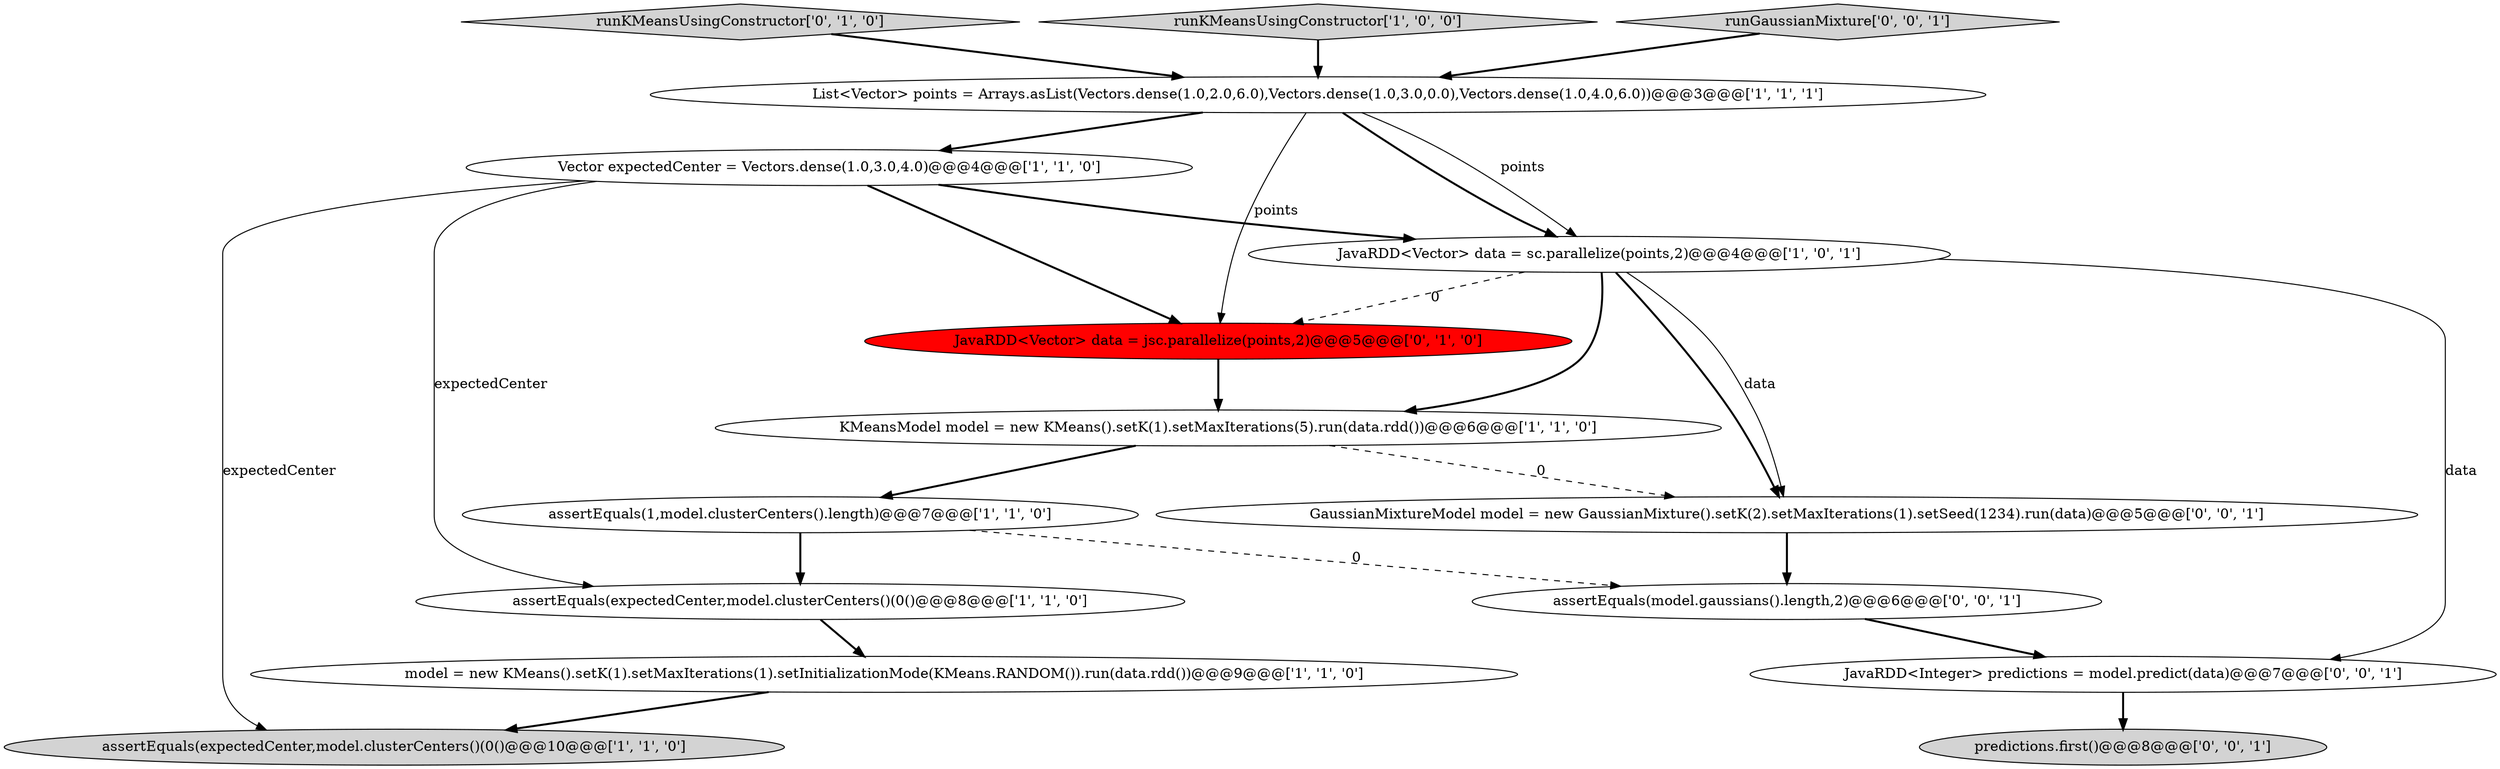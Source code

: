 digraph {
11 [style = filled, label = "predictions.first()@@@8@@@['0', '0', '1']", fillcolor = lightgray, shape = ellipse image = "AAA0AAABBB3BBB"];
12 [style = filled, label = "GaussianMixtureModel model = new GaussianMixture().setK(2).setMaxIterations(1).setSeed(1234).run(data)@@@5@@@['0', '0', '1']", fillcolor = white, shape = ellipse image = "AAA0AAABBB3BBB"];
9 [style = filled, label = "runKMeansUsingConstructor['0', '1', '0']", fillcolor = lightgray, shape = diamond image = "AAA0AAABBB2BBB"];
5 [style = filled, label = "assertEquals(expectedCenter,model.clusterCenters()(0()@@@8@@@['1', '1', '0']", fillcolor = white, shape = ellipse image = "AAA0AAABBB1BBB"];
7 [style = filled, label = "model = new KMeans().setK(1).setMaxIterations(1).setInitializationMode(KMeans.RANDOM()).run(data.rdd())@@@9@@@['1', '1', '0']", fillcolor = white, shape = ellipse image = "AAA0AAABBB1BBB"];
15 [style = filled, label = "JavaRDD<Integer> predictions = model.predict(data)@@@7@@@['0', '0', '1']", fillcolor = white, shape = ellipse image = "AAA0AAABBB3BBB"];
2 [style = filled, label = "Vector expectedCenter = Vectors.dense(1.0,3.0,4.0)@@@4@@@['1', '1', '0']", fillcolor = white, shape = ellipse image = "AAA0AAABBB1BBB"];
1 [style = filled, label = "runKMeansUsingConstructor['1', '0', '0']", fillcolor = lightgray, shape = diamond image = "AAA0AAABBB1BBB"];
8 [style = filled, label = "assertEquals(1,model.clusterCenters().length)@@@7@@@['1', '1', '0']", fillcolor = white, shape = ellipse image = "AAA0AAABBB1BBB"];
13 [style = filled, label = "assertEquals(model.gaussians().length,2)@@@6@@@['0', '0', '1']", fillcolor = white, shape = ellipse image = "AAA0AAABBB3BBB"];
14 [style = filled, label = "runGaussianMixture['0', '0', '1']", fillcolor = lightgray, shape = diamond image = "AAA0AAABBB3BBB"];
10 [style = filled, label = "JavaRDD<Vector> data = jsc.parallelize(points,2)@@@5@@@['0', '1', '0']", fillcolor = red, shape = ellipse image = "AAA1AAABBB2BBB"];
6 [style = filled, label = "List<Vector> points = Arrays.asList(Vectors.dense(1.0,2.0,6.0),Vectors.dense(1.0,3.0,0.0),Vectors.dense(1.0,4.0,6.0))@@@3@@@['1', '1', '1']", fillcolor = white, shape = ellipse image = "AAA0AAABBB1BBB"];
4 [style = filled, label = "KMeansModel model = new KMeans().setK(1).setMaxIterations(5).run(data.rdd())@@@6@@@['1', '1', '0']", fillcolor = white, shape = ellipse image = "AAA0AAABBB1BBB"];
3 [style = filled, label = "JavaRDD<Vector> data = sc.parallelize(points,2)@@@4@@@['1', '0', '1']", fillcolor = white, shape = ellipse image = "AAA0AAABBB1BBB"];
0 [style = filled, label = "assertEquals(expectedCenter,model.clusterCenters()(0()@@@10@@@['1', '1', '0']", fillcolor = lightgray, shape = ellipse image = "AAA0AAABBB1BBB"];
6->3 [style = bold, label=""];
6->10 [style = solid, label="points"];
3->15 [style = solid, label="data"];
2->3 [style = bold, label=""];
7->0 [style = bold, label=""];
2->5 [style = solid, label="expectedCenter"];
2->0 [style = solid, label="expectedCenter"];
3->12 [style = bold, label=""];
2->10 [style = bold, label=""];
3->4 [style = bold, label=""];
6->3 [style = solid, label="points"];
9->6 [style = bold, label=""];
4->12 [style = dashed, label="0"];
8->13 [style = dashed, label="0"];
6->2 [style = bold, label=""];
12->13 [style = bold, label=""];
1->6 [style = bold, label=""];
15->11 [style = bold, label=""];
8->5 [style = bold, label=""];
3->12 [style = solid, label="data"];
10->4 [style = bold, label=""];
4->8 [style = bold, label=""];
5->7 [style = bold, label=""];
3->10 [style = dashed, label="0"];
13->15 [style = bold, label=""];
14->6 [style = bold, label=""];
}
